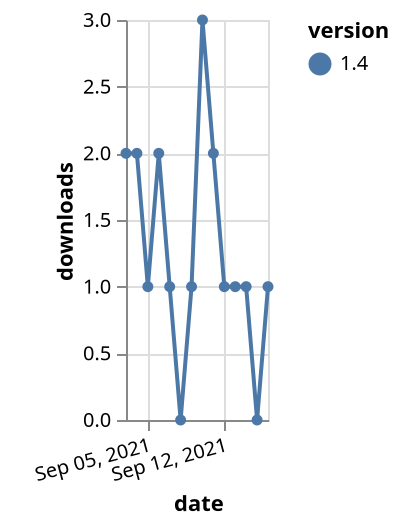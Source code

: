 {"$schema": "https://vega.github.io/schema/vega-lite/v5.json", "description": "A simple bar chart with embedded data.", "data": {"values": [{"date": "2021-09-03", "total": 189, "delta": 2, "version": "1.4"}, {"date": "2021-09-04", "total": 191, "delta": 2, "version": "1.4"}, {"date": "2021-09-05", "total": 192, "delta": 1, "version": "1.4"}, {"date": "2021-09-06", "total": 194, "delta": 2, "version": "1.4"}, {"date": "2021-09-07", "total": 195, "delta": 1, "version": "1.4"}, {"date": "2021-09-08", "total": 195, "delta": 0, "version": "1.4"}, {"date": "2021-09-09", "total": 196, "delta": 1, "version": "1.4"}, {"date": "2021-09-10", "total": 199, "delta": 3, "version": "1.4"}, {"date": "2021-09-11", "total": 201, "delta": 2, "version": "1.4"}, {"date": "2021-09-12", "total": 202, "delta": 1, "version": "1.4"}, {"date": "2021-09-13", "total": 203, "delta": 1, "version": "1.4"}, {"date": "2021-09-14", "total": 204, "delta": 1, "version": "1.4"}, {"date": "2021-09-15", "total": 204, "delta": 0, "version": "1.4"}, {"date": "2021-09-16", "total": 205, "delta": 1, "version": "1.4"}]}, "width": "container", "mark": {"type": "line", "point": {"filled": true}}, "encoding": {"x": {"field": "date", "type": "temporal", "timeUnit": "yearmonthdate", "title": "date", "axis": {"labelAngle": -15}}, "y": {"field": "delta", "type": "quantitative", "title": "downloads"}, "color": {"field": "version", "type": "nominal"}, "tooltip": {"field": "delta"}}}